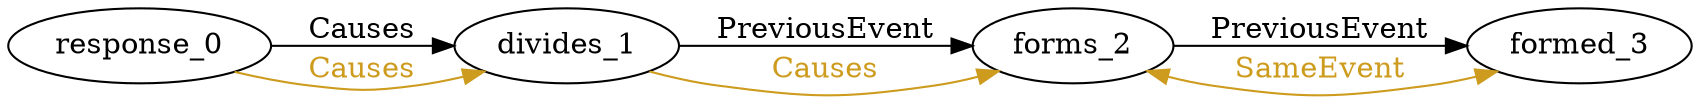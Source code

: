 digraph finite_state_machine { 
	rankdir=LR;
	size="50,50";
node0 [label = "response_0"]
node1 [label = "divides_1"]
node2 [label = "forms_2"]
node3 [label = "formed_3"]
node0 -> node1 [ label = "Causes" fontcolor="black"  color = "Black"];
node0 -> node1 [ label = "Causes" fontcolor="goldenrod3"  color = "goldenrod3"];
node1 -> node2 [ label = "PreviousEvent" fontcolor="black"  color = "Black"];
node1 -> node2 [ label = "Causes" fontcolor="goldenrod3"  color = "goldenrod3"];
node2 -> node3 [ label = "PreviousEvent" fontcolor="black"  color = "Black"];
node2 -> node3 [ label = "SameEvent" fontcolor="goldenrod3" dir = "both" color = "goldenrod3"];
}